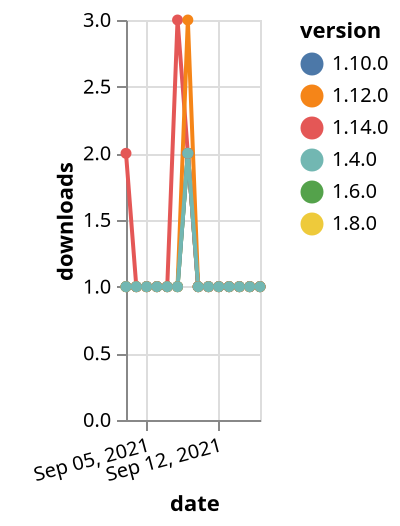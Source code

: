 {"$schema": "https://vega.github.io/schema/vega-lite/v5.json", "description": "A simple bar chart with embedded data.", "data": {"values": [{"date": "2021-09-03", "total": 204, "delta": 1, "version": "1.6.0"}, {"date": "2021-09-04", "total": 205, "delta": 1, "version": "1.6.0"}, {"date": "2021-09-05", "total": 206, "delta": 1, "version": "1.6.0"}, {"date": "2021-09-06", "total": 207, "delta": 1, "version": "1.6.0"}, {"date": "2021-09-07", "total": 208, "delta": 1, "version": "1.6.0"}, {"date": "2021-09-08", "total": 209, "delta": 1, "version": "1.6.0"}, {"date": "2021-09-09", "total": 211, "delta": 2, "version": "1.6.0"}, {"date": "2021-09-10", "total": 212, "delta": 1, "version": "1.6.0"}, {"date": "2021-09-11", "total": 213, "delta": 1, "version": "1.6.0"}, {"date": "2021-09-12", "total": 214, "delta": 1, "version": "1.6.0"}, {"date": "2021-09-13", "total": 215, "delta": 1, "version": "1.6.0"}, {"date": "2021-09-14", "total": 216, "delta": 1, "version": "1.6.0"}, {"date": "2021-09-15", "total": 217, "delta": 1, "version": "1.6.0"}, {"date": "2021-09-16", "total": 218, "delta": 1, "version": "1.6.0"}, {"date": "2021-09-03", "total": 197, "delta": 1, "version": "1.8.0"}, {"date": "2021-09-04", "total": 198, "delta": 1, "version": "1.8.0"}, {"date": "2021-09-05", "total": 199, "delta": 1, "version": "1.8.0"}, {"date": "2021-09-06", "total": 200, "delta": 1, "version": "1.8.0"}, {"date": "2021-09-07", "total": 201, "delta": 1, "version": "1.8.0"}, {"date": "2021-09-08", "total": 202, "delta": 1, "version": "1.8.0"}, {"date": "2021-09-09", "total": 204, "delta": 2, "version": "1.8.0"}, {"date": "2021-09-10", "total": 205, "delta": 1, "version": "1.8.0"}, {"date": "2021-09-11", "total": 206, "delta": 1, "version": "1.8.0"}, {"date": "2021-09-12", "total": 207, "delta": 1, "version": "1.8.0"}, {"date": "2021-09-13", "total": 208, "delta": 1, "version": "1.8.0"}, {"date": "2021-09-14", "total": 209, "delta": 1, "version": "1.8.0"}, {"date": "2021-09-15", "total": 210, "delta": 1, "version": "1.8.0"}, {"date": "2021-09-16", "total": 211, "delta": 1, "version": "1.8.0"}, {"date": "2021-09-03", "total": 170, "delta": 1, "version": "1.10.0"}, {"date": "2021-09-04", "total": 171, "delta": 1, "version": "1.10.0"}, {"date": "2021-09-05", "total": 172, "delta": 1, "version": "1.10.0"}, {"date": "2021-09-06", "total": 173, "delta": 1, "version": "1.10.0"}, {"date": "2021-09-07", "total": 174, "delta": 1, "version": "1.10.0"}, {"date": "2021-09-08", "total": 175, "delta": 1, "version": "1.10.0"}, {"date": "2021-09-09", "total": 177, "delta": 2, "version": "1.10.0"}, {"date": "2021-09-10", "total": 178, "delta": 1, "version": "1.10.0"}, {"date": "2021-09-11", "total": 179, "delta": 1, "version": "1.10.0"}, {"date": "2021-09-12", "total": 180, "delta": 1, "version": "1.10.0"}, {"date": "2021-09-13", "total": 181, "delta": 1, "version": "1.10.0"}, {"date": "2021-09-14", "total": 182, "delta": 1, "version": "1.10.0"}, {"date": "2021-09-15", "total": 183, "delta": 1, "version": "1.10.0"}, {"date": "2021-09-16", "total": 184, "delta": 1, "version": "1.10.0"}, {"date": "2021-09-03", "total": 124, "delta": 2, "version": "1.14.0"}, {"date": "2021-09-04", "total": 125, "delta": 1, "version": "1.14.0"}, {"date": "2021-09-05", "total": 126, "delta": 1, "version": "1.14.0"}, {"date": "2021-09-06", "total": 127, "delta": 1, "version": "1.14.0"}, {"date": "2021-09-07", "total": 128, "delta": 1, "version": "1.14.0"}, {"date": "2021-09-08", "total": 131, "delta": 3, "version": "1.14.0"}, {"date": "2021-09-09", "total": 133, "delta": 2, "version": "1.14.0"}, {"date": "2021-09-10", "total": 134, "delta": 1, "version": "1.14.0"}, {"date": "2021-09-11", "total": 135, "delta": 1, "version": "1.14.0"}, {"date": "2021-09-12", "total": 136, "delta": 1, "version": "1.14.0"}, {"date": "2021-09-13", "total": 137, "delta": 1, "version": "1.14.0"}, {"date": "2021-09-14", "total": 138, "delta": 1, "version": "1.14.0"}, {"date": "2021-09-15", "total": 139, "delta": 1, "version": "1.14.0"}, {"date": "2021-09-16", "total": 140, "delta": 1, "version": "1.14.0"}, {"date": "2021-09-03", "total": 205, "delta": 1, "version": "1.12.0"}, {"date": "2021-09-04", "total": 206, "delta": 1, "version": "1.12.0"}, {"date": "2021-09-05", "total": 207, "delta": 1, "version": "1.12.0"}, {"date": "2021-09-06", "total": 208, "delta": 1, "version": "1.12.0"}, {"date": "2021-09-07", "total": 209, "delta": 1, "version": "1.12.0"}, {"date": "2021-09-08", "total": 210, "delta": 1, "version": "1.12.0"}, {"date": "2021-09-09", "total": 213, "delta": 3, "version": "1.12.0"}, {"date": "2021-09-10", "total": 214, "delta": 1, "version": "1.12.0"}, {"date": "2021-09-11", "total": 215, "delta": 1, "version": "1.12.0"}, {"date": "2021-09-12", "total": 216, "delta": 1, "version": "1.12.0"}, {"date": "2021-09-13", "total": 217, "delta": 1, "version": "1.12.0"}, {"date": "2021-09-14", "total": 218, "delta": 1, "version": "1.12.0"}, {"date": "2021-09-15", "total": 219, "delta": 1, "version": "1.12.0"}, {"date": "2021-09-16", "total": 220, "delta": 1, "version": "1.12.0"}, {"date": "2021-09-03", "total": 252, "delta": 1, "version": "1.4.0"}, {"date": "2021-09-04", "total": 253, "delta": 1, "version": "1.4.0"}, {"date": "2021-09-05", "total": 254, "delta": 1, "version": "1.4.0"}, {"date": "2021-09-06", "total": 255, "delta": 1, "version": "1.4.0"}, {"date": "2021-09-07", "total": 256, "delta": 1, "version": "1.4.0"}, {"date": "2021-09-08", "total": 257, "delta": 1, "version": "1.4.0"}, {"date": "2021-09-09", "total": 259, "delta": 2, "version": "1.4.0"}, {"date": "2021-09-10", "total": 260, "delta": 1, "version": "1.4.0"}, {"date": "2021-09-11", "total": 261, "delta": 1, "version": "1.4.0"}, {"date": "2021-09-12", "total": 262, "delta": 1, "version": "1.4.0"}, {"date": "2021-09-13", "total": 263, "delta": 1, "version": "1.4.0"}, {"date": "2021-09-14", "total": 264, "delta": 1, "version": "1.4.0"}, {"date": "2021-09-15", "total": 265, "delta": 1, "version": "1.4.0"}, {"date": "2021-09-16", "total": 266, "delta": 1, "version": "1.4.0"}]}, "width": "container", "mark": {"type": "line", "point": {"filled": true}}, "encoding": {"x": {"field": "date", "type": "temporal", "timeUnit": "yearmonthdate", "title": "date", "axis": {"labelAngle": -15}}, "y": {"field": "delta", "type": "quantitative", "title": "downloads"}, "color": {"field": "version", "type": "nominal"}, "tooltip": {"field": "delta"}}}